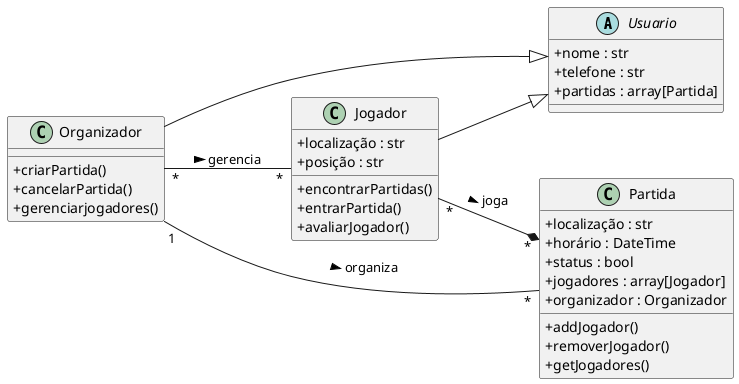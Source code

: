 @startuml domainmodel
    left to right direction
    skinparam classAttributeIconSize 0

    abstract class Usuario {
        +nome : str
        +telefone : str
        +partidas : array[Partida]
    }

    class Jogador {
        +localização : str
        +posição : str
        +encontrarPartidas()
        +entrarPartida()
        +avaliarJogador()
    }

    class Organizador {
        +criarPartida()
        +cancelarPartida()
        +gerenciarjogadores()
    }

    class Partida {
        +localização : str
        +horário : DateTime
        +status : bool
        +jogadores : array[Jogador]
        +organizador : Organizador
        +addJogador()
        +removerJogador()
        +getJogadores()
    }

    Organizador --|> Usuario
    Jogador --|> Usuario
    Jogador "*" --* "*" Partida : joga >
    Organizador "1" -- "*" Partida : organiza >
    Organizador "*" -- "*" Jogador : gerencia >
@enduml
